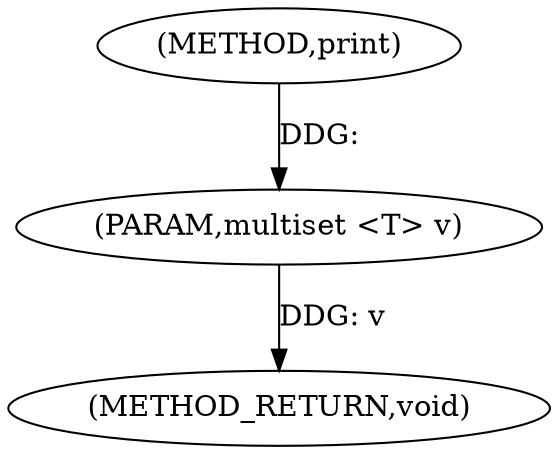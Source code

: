 digraph "print" {  
"1000164" [label = "(METHOD,print)" ]
"1000167" [label = "(METHOD_RETURN,void)" ]
"1000165" [label = "(PARAM,multiset <T> v)" ]
  "1000165" -> "1000167"  [ label = "DDG: v"] 
  "1000164" -> "1000165"  [ label = "DDG: "] 
}

